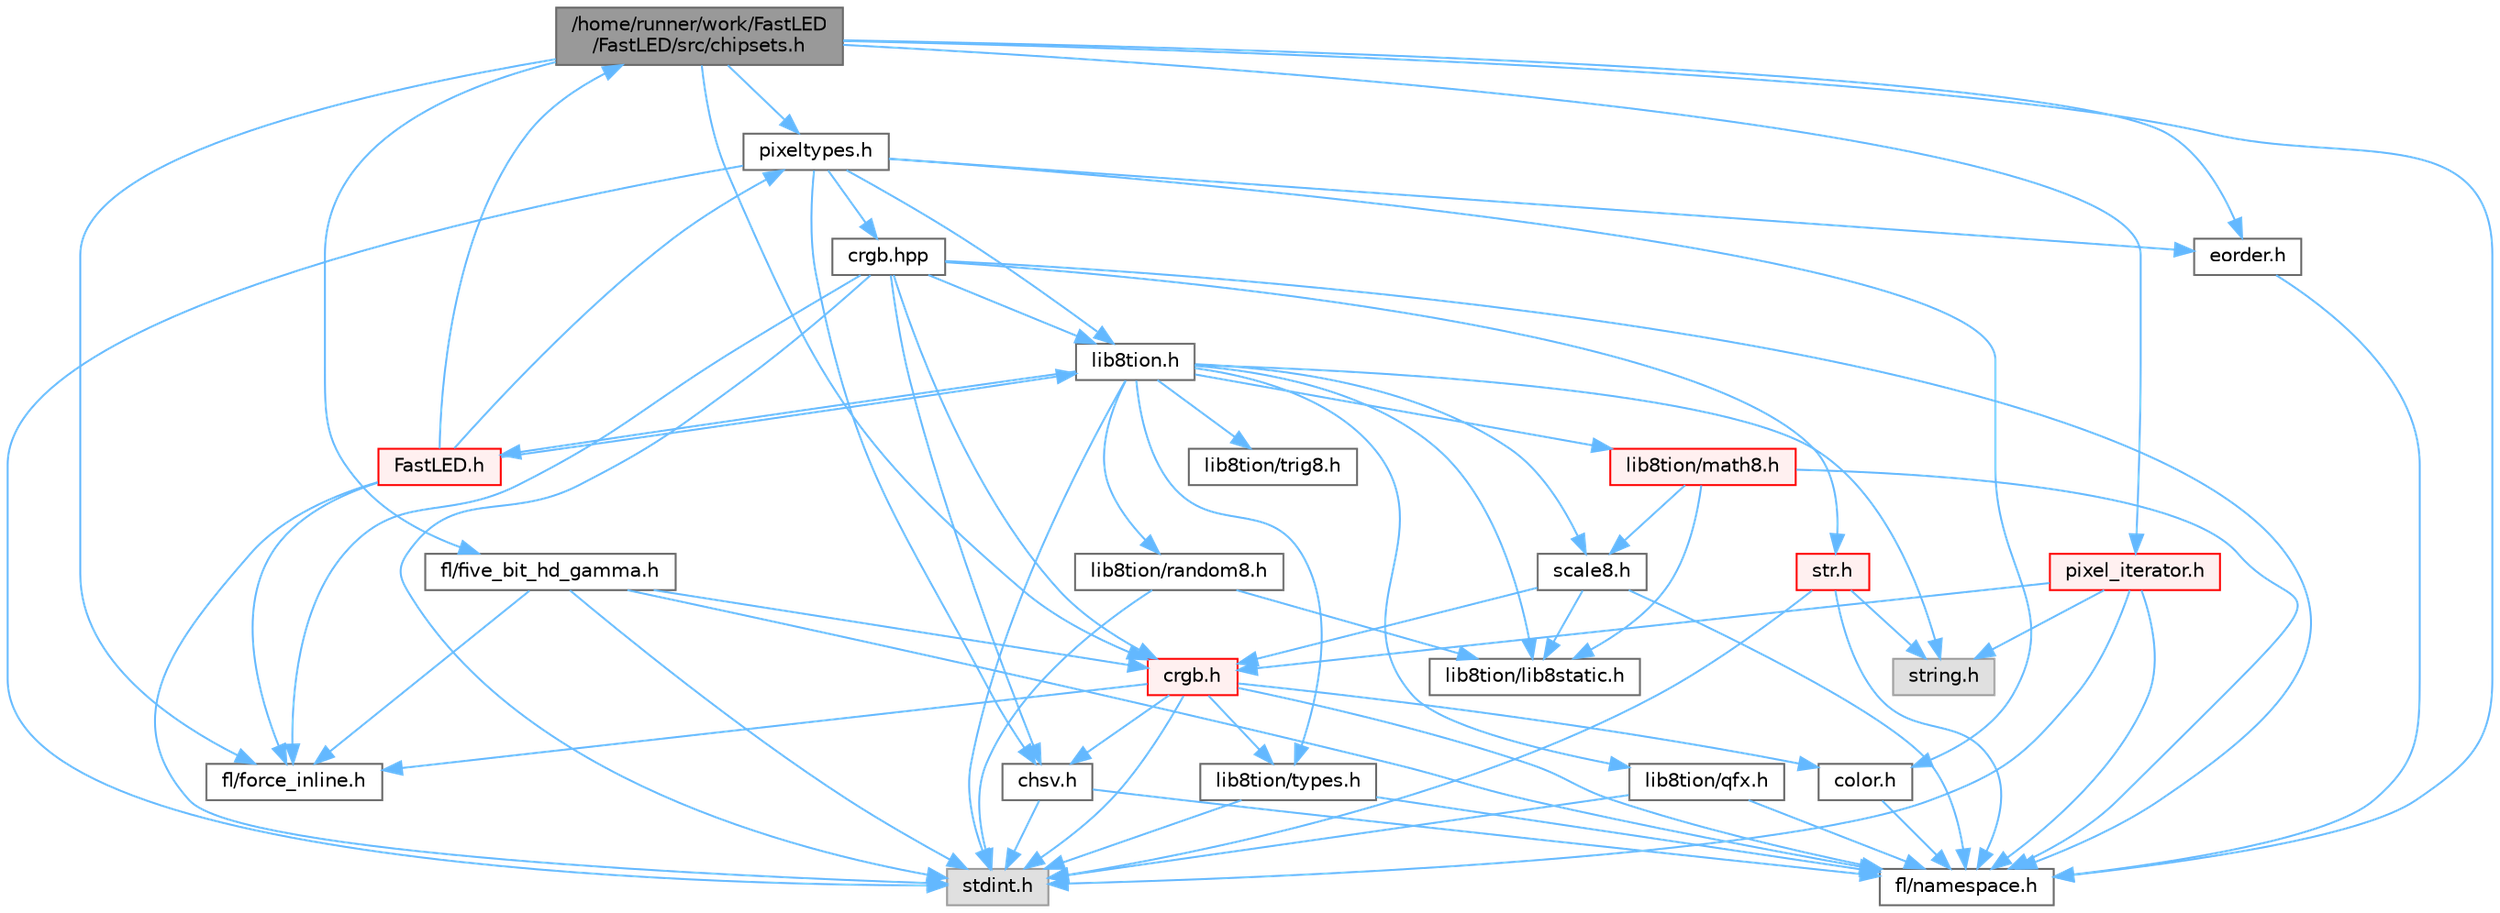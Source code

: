 digraph "/home/runner/work/FastLED/FastLED/src/chipsets.h"
{
 // LATEX_PDF_SIZE
  bgcolor="transparent";
  edge [fontname=Helvetica,fontsize=10,labelfontname=Helvetica,labelfontsize=10];
  node [fontname=Helvetica,fontsize=10,shape=box,height=0.2,width=0.4];
  Node1 [id="Node000001",label="/home/runner/work/FastLED\l/FastLED/src/chipsets.h",height=0.2,width=0.4,color="gray40", fillcolor="grey60", style="filled", fontcolor="black",tooltip="Contains the bulk of the definitions for the various LED chipsets supported."];
  Node1 -> Node2 [id="edge1_Node000001_Node000002",color="steelblue1",style="solid",tooltip=" "];
  Node2 [id="Node000002",label="pixeltypes.h",height=0.2,width=0.4,color="grey40", fillcolor="white", style="filled",URL="$d2/dba/pixeltypes_8h.html",tooltip="Includes defintions for RGB and HSV pixels."];
  Node2 -> Node3 [id="edge2_Node000002_Node000003",color="steelblue1",style="solid",tooltip=" "];
  Node3 [id="Node000003",label="stdint.h",height=0.2,width=0.4,color="grey60", fillcolor="#E0E0E0", style="filled",tooltip=" "];
  Node2 -> Node4 [id="edge3_Node000002_Node000004",color="steelblue1",style="solid",tooltip=" "];
  Node4 [id="Node000004",label="lib8tion.h",height=0.2,width=0.4,color="grey40", fillcolor="white", style="filled",URL="$df/da5/lib8tion_8h.html",tooltip="Fast, efficient 8-bit math functions specifically designed for high-performance LED programming."];
  Node4 -> Node5 [id="edge4_Node000004_Node000005",color="steelblue1",style="solid",tooltip=" "];
  Node5 [id="Node000005",label="FastLED.h",height=0.2,width=0.4,color="red", fillcolor="#FFF0F0", style="filled",URL="$db/d97/_fast_l_e_d_8h.html",tooltip="central include file for FastLED, defines the CFastLED class/object"];
  Node5 -> Node3 [id="edge5_Node000005_Node000003",color="steelblue1",style="solid",tooltip=" "];
  Node5 -> Node8 [id="edge6_Node000005_Node000008",color="steelblue1",style="solid",tooltip=" "];
  Node8 [id="Node000008",label="fl/force_inline.h",height=0.2,width=0.4,color="grey40", fillcolor="white", style="filled",URL="$d8/d2d/fl_2force__inline_8h.html",tooltip=" "];
  Node5 -> Node4 [id="edge7_Node000005_Node000004",color="steelblue1",style="solid",tooltip=" "];
  Node5 -> Node2 [id="edge8_Node000005_Node000002",color="steelblue1",style="solid",tooltip=" "];
  Node5 -> Node1 [id="edge9_Node000005_Node000001",color="steelblue1",style="solid",tooltip=" "];
  Node4 -> Node27 [id="edge10_Node000004_Node000027",color="steelblue1",style="solid",tooltip=" "];
  Node27 [id="Node000027",label="lib8tion/types.h",height=0.2,width=0.4,color="grey40", fillcolor="white", style="filled",URL="$d9/ddf/lib8tion_2types_8h.html",tooltip="Defines fractional types used for lib8tion functions."];
  Node27 -> Node3 [id="edge11_Node000027_Node000003",color="steelblue1",style="solid",tooltip=" "];
  Node27 -> Node13 [id="edge12_Node000027_Node000013",color="steelblue1",style="solid",tooltip=" "];
  Node13 [id="Node000013",label="fl/namespace.h",height=0.2,width=0.4,color="grey40", fillcolor="white", style="filled",URL="$df/d2a/namespace_8h.html",tooltip="Implements the FastLED namespace macros."];
  Node4 -> Node3 [id="edge13_Node000004_Node000003",color="steelblue1",style="solid",tooltip=" "];
  Node4 -> Node74 [id="edge14_Node000004_Node000074",color="steelblue1",style="solid",tooltip=" "];
  Node74 [id="Node000074",label="lib8tion/lib8static.h",height=0.2,width=0.4,color="grey40", fillcolor="white", style="filled",URL="$d4/d7a/lib8static_8h.html",tooltip="Defines static inlining macros for lib8tion functions."];
  Node4 -> Node70 [id="edge15_Node000004_Node000070",color="steelblue1",style="solid",tooltip=" "];
  Node70 [id="Node000070",label="lib8tion/qfx.h",height=0.2,width=0.4,color="grey40", fillcolor="white", style="filled",URL="$d2/d19/qfx_8h.html",tooltip=" "];
  Node70 -> Node3 [id="edge16_Node000070_Node000003",color="steelblue1",style="solid",tooltip=" "];
  Node70 -> Node13 [id="edge17_Node000070_Node000013",color="steelblue1",style="solid",tooltip=" "];
  Node4 -> Node31 [id="edge18_Node000004_Node000031",color="steelblue1",style="solid",tooltip=" "];
  Node31 [id="Node000031",label="string.h",height=0.2,width=0.4,color="grey60", fillcolor="#E0E0E0", style="filled",tooltip=" "];
  Node4 -> Node75 [id="edge19_Node000004_Node000075",color="steelblue1",style="solid",tooltip=" "];
  Node75 [id="Node000075",label="lib8tion/math8.h",height=0.2,width=0.4,color="red", fillcolor="#FFF0F0", style="filled",URL="$d5/dd1/math8_8h.html",tooltip="Fast, efficient 8-bit math functions specifically designed for high-performance LED programming."];
  Node75 -> Node76 [id="edge20_Node000075_Node000076",color="steelblue1",style="solid",tooltip=" "];
  Node76 [id="Node000076",label="scale8.h",height=0.2,width=0.4,color="grey40", fillcolor="white", style="filled",URL="$db/d91/scale8_8h.html",tooltip="Fast, efficient 8-bit scaling functions specifically designed for high-performance LED programming."];
  Node76 -> Node74 [id="edge21_Node000076_Node000074",color="steelblue1",style="solid",tooltip=" "];
  Node76 -> Node25 [id="edge22_Node000076_Node000025",color="steelblue1",style="solid",tooltip=" "];
  Node25 [id="Node000025",label="crgb.h",height=0.2,width=0.4,color="red", fillcolor="#FFF0F0", style="filled",URL="$db/dd1/crgb_8h.html",tooltip="Defines the red, green, and blue (RGB) pixel struct."];
  Node25 -> Node3 [id="edge23_Node000025_Node000003",color="steelblue1",style="solid",tooltip=" "];
  Node25 -> Node26 [id="edge24_Node000025_Node000026",color="steelblue1",style="solid",tooltip=" "];
  Node26 [id="Node000026",label="chsv.h",height=0.2,width=0.4,color="grey40", fillcolor="white", style="filled",URL="$d8/dd0/chsv_8h.html",tooltip="Defines the hue, saturation, and value (HSV) pixel struct."];
  Node26 -> Node3 [id="edge25_Node000026_Node000003",color="steelblue1",style="solid",tooltip=" "];
  Node26 -> Node13 [id="edge26_Node000026_Node000013",color="steelblue1",style="solid",tooltip=" "];
  Node25 -> Node13 [id="edge27_Node000025_Node000013",color="steelblue1",style="solid",tooltip=" "];
  Node25 -> Node20 [id="edge28_Node000025_Node000020",color="steelblue1",style="solid",tooltip=" "];
  Node20 [id="Node000020",label="color.h",height=0.2,width=0.4,color="grey40", fillcolor="white", style="filled",URL="$d2/d6b/src_2color_8h.html",tooltip="Contains definitions for color correction and temperature."];
  Node20 -> Node13 [id="edge29_Node000020_Node000013",color="steelblue1",style="solid",tooltip=" "];
  Node25 -> Node27 [id="edge30_Node000025_Node000027",color="steelblue1",style="solid",tooltip=" "];
  Node25 -> Node8 [id="edge31_Node000025_Node000008",color="steelblue1",style="solid",tooltip=" "];
  Node76 -> Node13 [id="edge32_Node000076_Node000013",color="steelblue1",style="solid",tooltip=" "];
  Node75 -> Node74 [id="edge33_Node000075_Node000074",color="steelblue1",style="solid",tooltip=" "];
  Node75 -> Node13 [id="edge34_Node000075_Node000013",color="steelblue1",style="solid",tooltip=" "];
  Node4 -> Node76 [id="edge35_Node000004_Node000076",color="steelblue1",style="solid",tooltip=" "];
  Node4 -> Node78 [id="edge36_Node000004_Node000078",color="steelblue1",style="solid",tooltip=" "];
  Node78 [id="Node000078",label="lib8tion/random8.h",height=0.2,width=0.4,color="grey40", fillcolor="white", style="filled",URL="$d9/dfa/random8_8h.html",tooltip="Fast, efficient random number generators specifically designed for high-performance LED programming."];
  Node78 -> Node3 [id="edge37_Node000078_Node000003",color="steelblue1",style="solid",tooltip=" "];
  Node78 -> Node74 [id="edge38_Node000078_Node000074",color="steelblue1",style="solid",tooltip=" "];
  Node4 -> Node79 [id="edge39_Node000004_Node000079",color="steelblue1",style="solid",tooltip=" "];
  Node79 [id="Node000079",label="lib8tion/trig8.h",height=0.2,width=0.4,color="grey40", fillcolor="white", style="filled",URL="$d3/db9/trig8_8h.html",tooltip="Fast, efficient 8-bit trigonometry functions specifically designed for high-performance LED programmi..."];
  Node2 -> Node20 [id="edge40_Node000002_Node000020",color="steelblue1",style="solid",tooltip=" "];
  Node2 -> Node21 [id="edge41_Node000002_Node000021",color="steelblue1",style="solid",tooltip=" "];
  Node21 [id="Node000021",label="eorder.h",height=0.2,width=0.4,color="grey40", fillcolor="white", style="filled",URL="$db/d07/eorder_8h.html",tooltip="Defines color channel ordering enumerations."];
  Node21 -> Node13 [id="edge42_Node000021_Node000013",color="steelblue1",style="solid",tooltip=" "];
  Node2 -> Node26 [id="edge43_Node000002_Node000026",color="steelblue1",style="solid",tooltip=" "];
  Node2 -> Node80 [id="edge44_Node000002_Node000080",color="steelblue1",style="solid",tooltip=" "];
  Node80 [id="Node000080",label="crgb.hpp",height=0.2,width=0.4,color="grey40", fillcolor="white", style="filled",URL="$d0/d4b/crgb_8hpp.html",tooltip="Defines utility functions for the red, green, and blue (RGB) pixel struct."];
  Node80 -> Node3 [id="edge45_Node000080_Node000003",color="steelblue1",style="solid",tooltip=" "];
  Node80 -> Node26 [id="edge46_Node000080_Node000026",color="steelblue1",style="solid",tooltip=" "];
  Node80 -> Node25 [id="edge47_Node000080_Node000025",color="steelblue1",style="solid",tooltip=" "];
  Node80 -> Node4 [id="edge48_Node000080_Node000004",color="steelblue1",style="solid",tooltip=" "];
  Node80 -> Node13 [id="edge49_Node000080_Node000013",color="steelblue1",style="solid",tooltip=" "];
  Node80 -> Node8 [id="edge50_Node000080_Node000008",color="steelblue1",style="solid",tooltip=" "];
  Node80 -> Node52 [id="edge51_Node000080_Node000052",color="steelblue1",style="solid",tooltip=" "];
  Node52 [id="Node000052",label="str.h",height=0.2,width=0.4,color="red", fillcolor="#FFF0F0", style="filled",URL="$dc/d0e/fl_2str_8h.html",tooltip=" "];
  Node52 -> Node31 [id="edge52_Node000052_Node000031",color="steelblue1",style="solid",tooltip=" "];
  Node52 -> Node3 [id="edge53_Node000052_Node000003",color="steelblue1",style="solid",tooltip=" "];
  Node52 -> Node13 [id="edge54_Node000052_Node000013",color="steelblue1",style="solid",tooltip=" "];
  Node1 -> Node24 [id="edge55_Node000001_Node000024",color="steelblue1",style="solid",tooltip=" "];
  Node24 [id="Node000024",label="fl/five_bit_hd_gamma.h",height=0.2,width=0.4,color="grey40", fillcolor="white", style="filled",URL="$dc/d44/five__bit__hd__gamma_8h.html",tooltip="Declares functions for five-bit gamma correction."];
  Node24 -> Node3 [id="edge56_Node000024_Node000003",color="steelblue1",style="solid",tooltip=" "];
  Node24 -> Node13 [id="edge57_Node000024_Node000013",color="steelblue1",style="solid",tooltip=" "];
  Node24 -> Node8 [id="edge58_Node000024_Node000008",color="steelblue1",style="solid",tooltip=" "];
  Node24 -> Node25 [id="edge59_Node000024_Node000025",color="steelblue1",style="solid",tooltip=" "];
  Node1 -> Node8 [id="edge60_Node000001_Node000008",color="steelblue1",style="solid",tooltip=" "];
  Node1 -> Node30 [id="edge61_Node000001_Node000030",color="steelblue1",style="solid",tooltip=" "];
  Node30 [id="Node000030",label="pixel_iterator.h",height=0.2,width=0.4,color="red", fillcolor="#FFF0F0", style="filled",URL="$d8/d6c/pixel__iterator_8h.html",tooltip="Non-templated low level pixel data writing class."];
  Node30 -> Node3 [id="edge62_Node000030_Node000003",color="steelblue1",style="solid",tooltip=" "];
  Node30 -> Node31 [id="edge63_Node000030_Node000031",color="steelblue1",style="solid",tooltip=" "];
  Node30 -> Node13 [id="edge64_Node000030_Node000013",color="steelblue1",style="solid",tooltip=" "];
  Node30 -> Node25 [id="edge65_Node000030_Node000025",color="steelblue1",style="solid",tooltip=" "];
  Node1 -> Node25 [id="edge66_Node000001_Node000025",color="steelblue1",style="solid",tooltip=" "];
  Node1 -> Node21 [id="edge67_Node000001_Node000021",color="steelblue1",style="solid",tooltip=" "];
  Node1 -> Node13 [id="edge68_Node000001_Node000013",color="steelblue1",style="solid",tooltip=" "];
}

